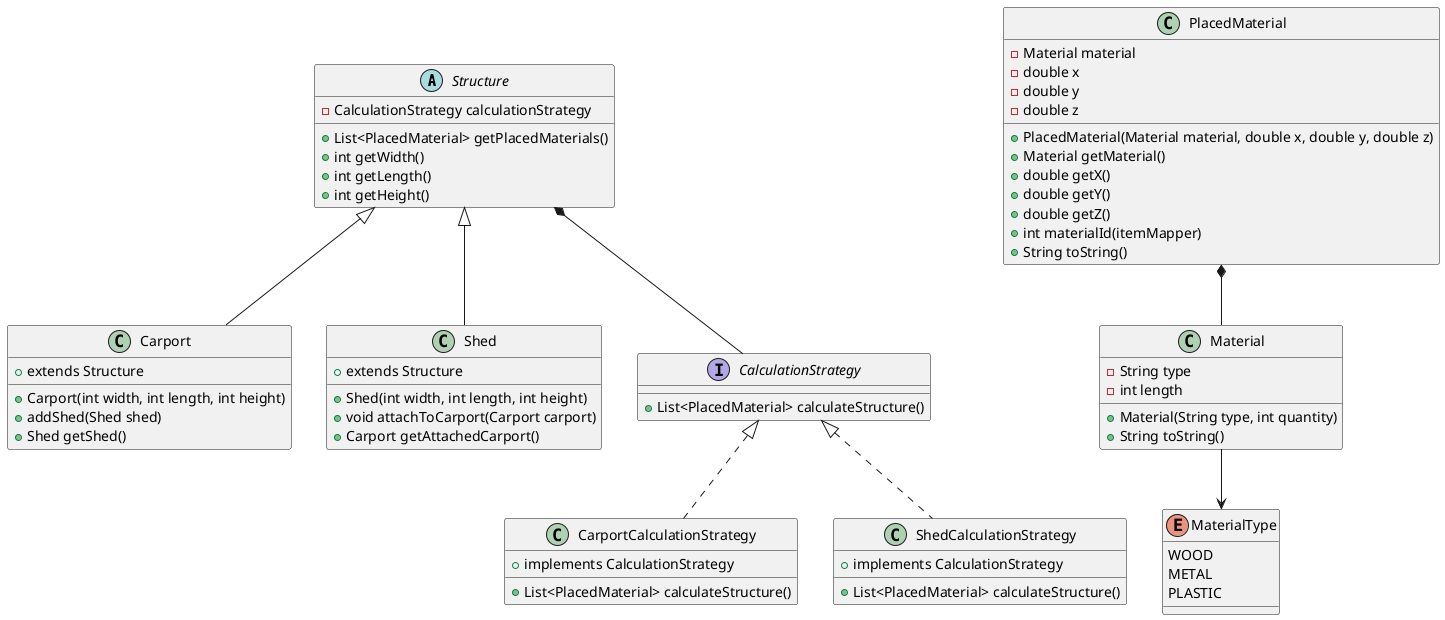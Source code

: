 @startuml

abstract class Structure {
    - CalculationStrategy calculationStrategy
    + List<PlacedMaterial> getPlacedMaterials()
    + int getWidth()
    + int getLength()
    + int getHeight()
}

class Carport {
    + extends Structure
    + Carport(int width, int length, int height)
    + addShed(Shed shed)
    + Shed getShed()
}

class Shed {
    + extends Structure
    + Shed(int width, int length, int height)
    + void attachToCarport(Carport carport)
    + Carport getAttachedCarport()
}

interface CalculationStrategy {
    + List<PlacedMaterial> calculateStructure()
}

class CarportCalculationStrategy {
    + implements CalculationStrategy
    + List<PlacedMaterial> calculateStructure()
}

class ShedCalculationStrategy {
    + implements CalculationStrategy
    + List<PlacedMaterial> calculateStructure()
}

class Material {
    - String type
    - int length
    + Material(String type, int quantity)
    + String toString()
}

class PlacedMaterial {
    - Material material
    - double x
    - double y
    - double z
    + PlacedMaterial(Material material, double x, double y, double z)
    + Material getMaterial()
    + double getX()
    + double getY()
    + double getZ()
    + int materialId(itemMapper)
    + String toString()
}

enum MaterialType {
    WOOD
    METAL
    PLASTIC
}

Structure <|-- Carport
Structure <|-- Shed
Structure *-- CalculationStrategy
CalculationStrategy <|.. CarportCalculationStrategy
CalculationStrategy <|.. ShedCalculationStrategy
Material --> MaterialType
PlacedMaterial *-- Material

@enduml
